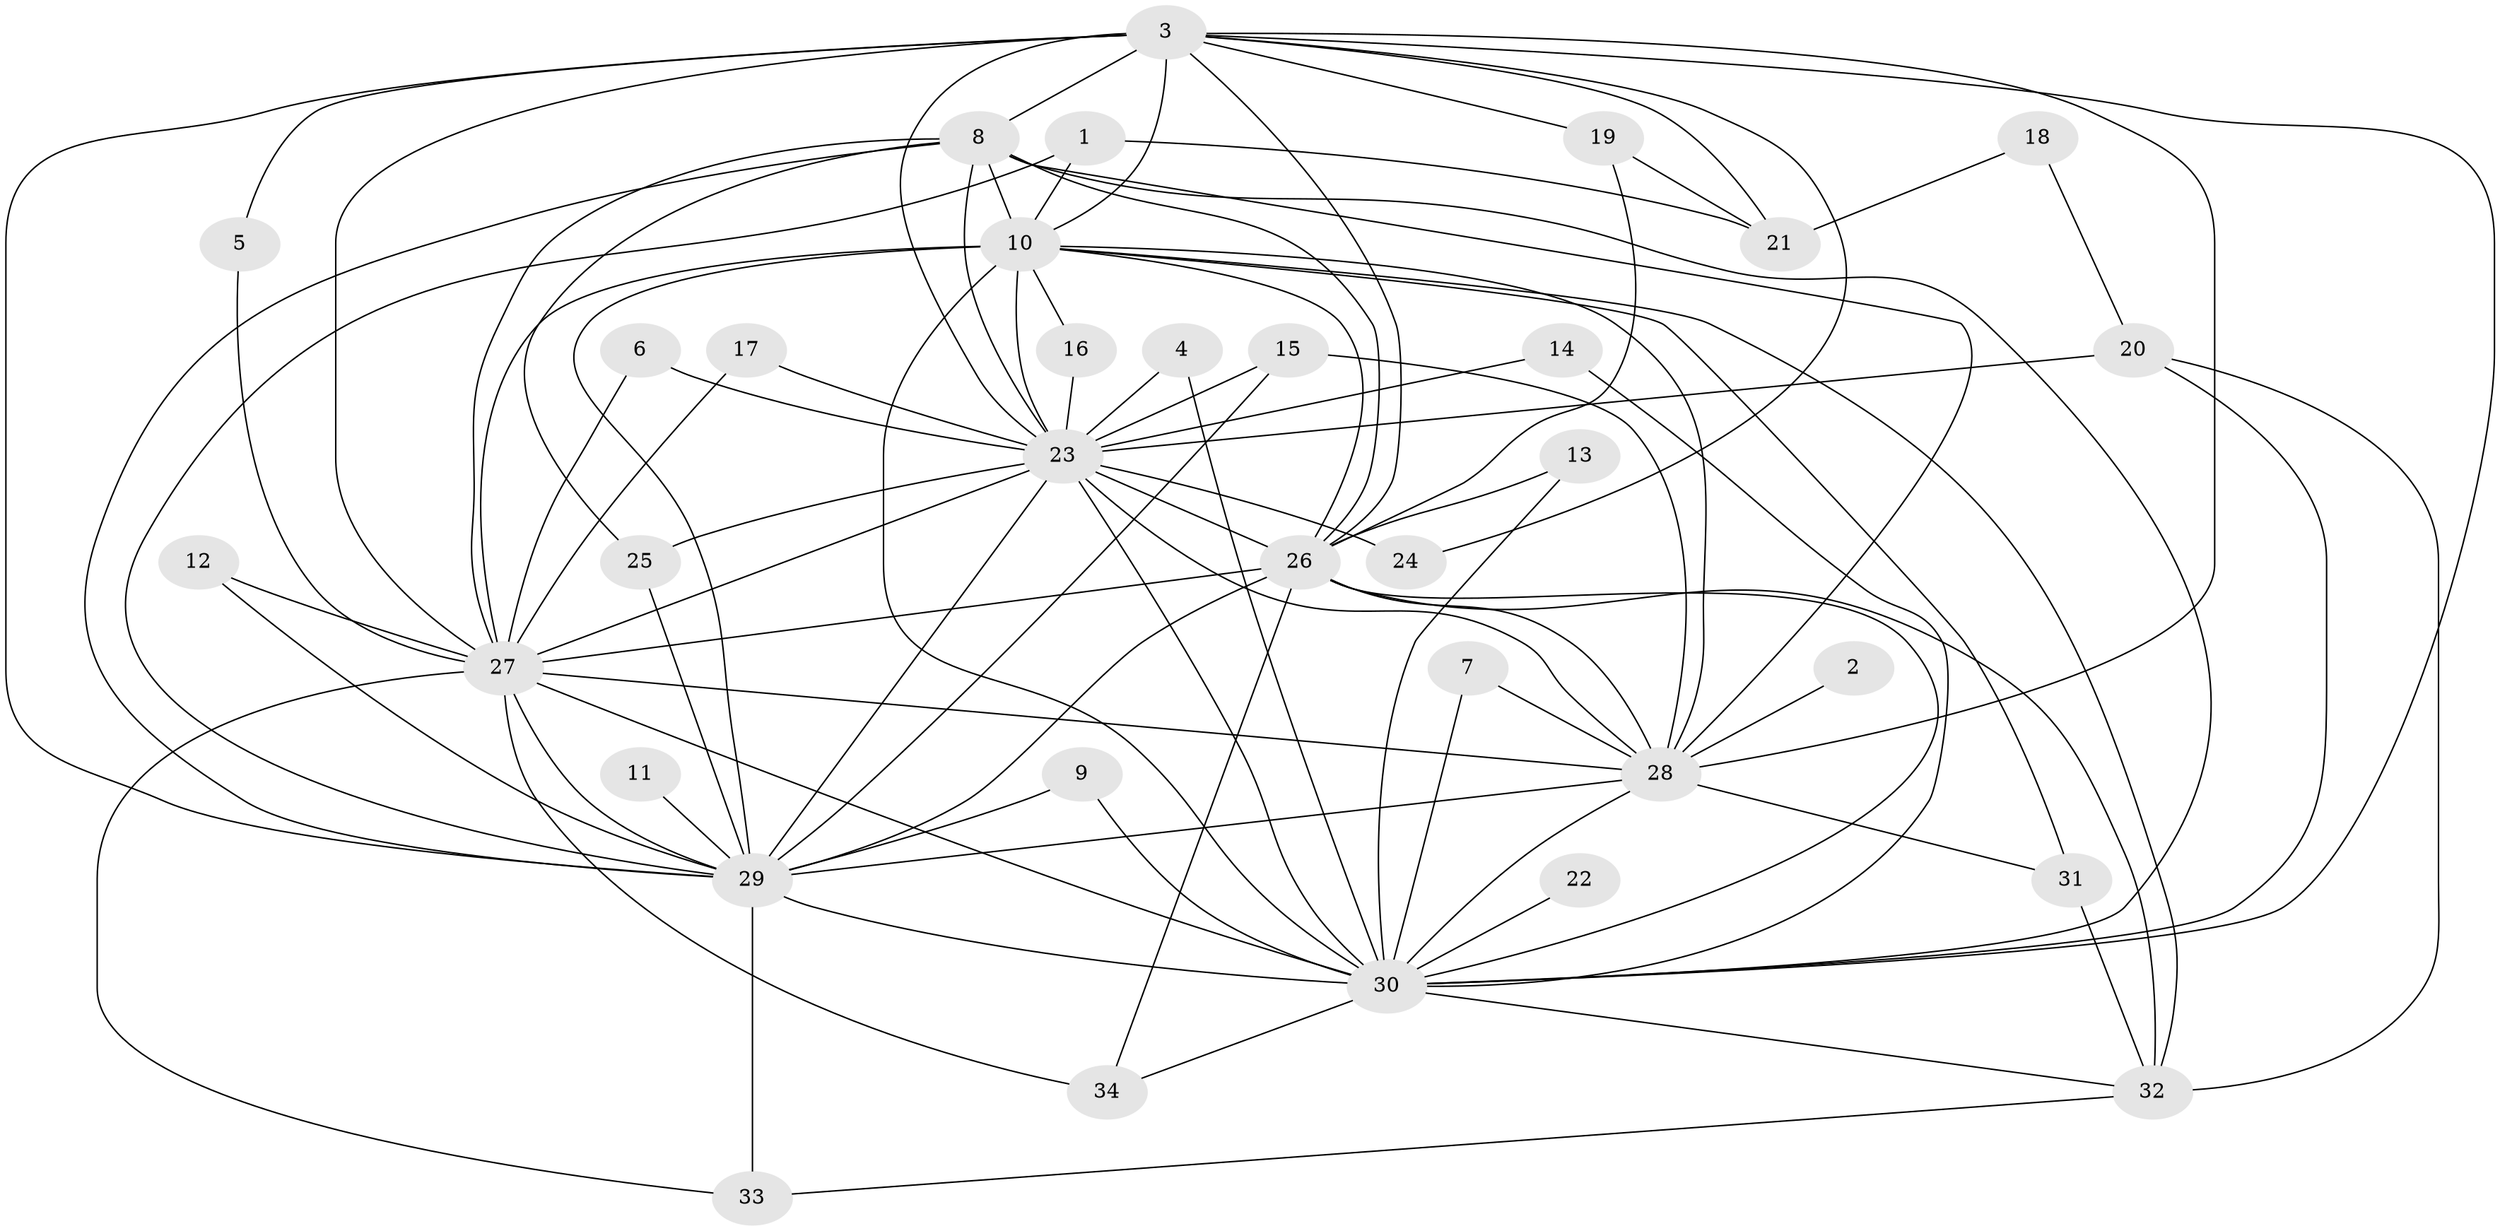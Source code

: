 // original degree distribution, {20: 0.014705882352941176, 21: 0.014705882352941176, 15: 0.014705882352941176, 17: 0.014705882352941176, 19: 0.014705882352941176, 16: 0.014705882352941176, 25: 0.014705882352941176, 22: 0.014705882352941176, 12: 0.014705882352941176, 14: 0.014705882352941176, 2: 0.6470588235294118, 3: 0.11764705882352941, 4: 0.058823529411764705, 6: 0.014705882352941176, 7: 0.014705882352941176}
// Generated by graph-tools (version 1.1) at 2025/01/03/09/25 03:01:25]
// undirected, 34 vertices, 91 edges
graph export_dot {
graph [start="1"]
  node [color=gray90,style=filled];
  1;
  2;
  3;
  4;
  5;
  6;
  7;
  8;
  9;
  10;
  11;
  12;
  13;
  14;
  15;
  16;
  17;
  18;
  19;
  20;
  21;
  22;
  23;
  24;
  25;
  26;
  27;
  28;
  29;
  30;
  31;
  32;
  33;
  34;
  1 -- 10 [weight=1.0];
  1 -- 21 [weight=1.0];
  1 -- 29 [weight=1.0];
  2 -- 28 [weight=1.0];
  3 -- 5 [weight=1.0];
  3 -- 8 [weight=1.0];
  3 -- 10 [weight=4.0];
  3 -- 19 [weight=2.0];
  3 -- 21 [weight=1.0];
  3 -- 23 [weight=1.0];
  3 -- 24 [weight=1.0];
  3 -- 26 [weight=1.0];
  3 -- 27 [weight=2.0];
  3 -- 28 [weight=1.0];
  3 -- 29 [weight=1.0];
  3 -- 30 [weight=1.0];
  4 -- 23 [weight=1.0];
  4 -- 30 [weight=1.0];
  5 -- 27 [weight=1.0];
  6 -- 23 [weight=1.0];
  6 -- 27 [weight=1.0];
  7 -- 28 [weight=2.0];
  7 -- 30 [weight=1.0];
  8 -- 10 [weight=3.0];
  8 -- 23 [weight=1.0];
  8 -- 25 [weight=1.0];
  8 -- 26 [weight=2.0];
  8 -- 27 [weight=1.0];
  8 -- 28 [weight=1.0];
  8 -- 29 [weight=1.0];
  8 -- 30 [weight=1.0];
  9 -- 29 [weight=1.0];
  9 -- 30 [weight=1.0];
  10 -- 16 [weight=1.0];
  10 -- 23 [weight=3.0];
  10 -- 26 [weight=2.0];
  10 -- 27 [weight=2.0];
  10 -- 28 [weight=3.0];
  10 -- 29 [weight=4.0];
  10 -- 30 [weight=2.0];
  10 -- 31 [weight=1.0];
  10 -- 32 [weight=1.0];
  11 -- 29 [weight=1.0];
  12 -- 27 [weight=1.0];
  12 -- 29 [weight=1.0];
  13 -- 26 [weight=1.0];
  13 -- 30 [weight=3.0];
  14 -- 23 [weight=1.0];
  14 -- 30 [weight=1.0];
  15 -- 23 [weight=1.0];
  15 -- 28 [weight=1.0];
  15 -- 29 [weight=1.0];
  16 -- 23 [weight=1.0];
  17 -- 23 [weight=1.0];
  17 -- 27 [weight=1.0];
  18 -- 20 [weight=1.0];
  18 -- 21 [weight=1.0];
  19 -- 21 [weight=1.0];
  19 -- 26 [weight=1.0];
  20 -- 23 [weight=2.0];
  20 -- 30 [weight=1.0];
  20 -- 32 [weight=2.0];
  22 -- 30 [weight=1.0];
  23 -- 24 [weight=1.0];
  23 -- 25 [weight=1.0];
  23 -- 26 [weight=3.0];
  23 -- 27 [weight=1.0];
  23 -- 28 [weight=1.0];
  23 -- 29 [weight=1.0];
  23 -- 30 [weight=1.0];
  25 -- 29 [weight=1.0];
  26 -- 27 [weight=3.0];
  26 -- 28 [weight=1.0];
  26 -- 29 [weight=2.0];
  26 -- 30 [weight=2.0];
  26 -- 32 [weight=1.0];
  26 -- 34 [weight=1.0];
  27 -- 28 [weight=1.0];
  27 -- 29 [weight=1.0];
  27 -- 30 [weight=3.0];
  27 -- 33 [weight=1.0];
  27 -- 34 [weight=2.0];
  28 -- 29 [weight=1.0];
  28 -- 30 [weight=1.0];
  28 -- 31 [weight=1.0];
  29 -- 30 [weight=1.0];
  29 -- 33 [weight=1.0];
  30 -- 32 [weight=1.0];
  30 -- 34 [weight=2.0];
  31 -- 32 [weight=1.0];
  32 -- 33 [weight=1.0];
}
